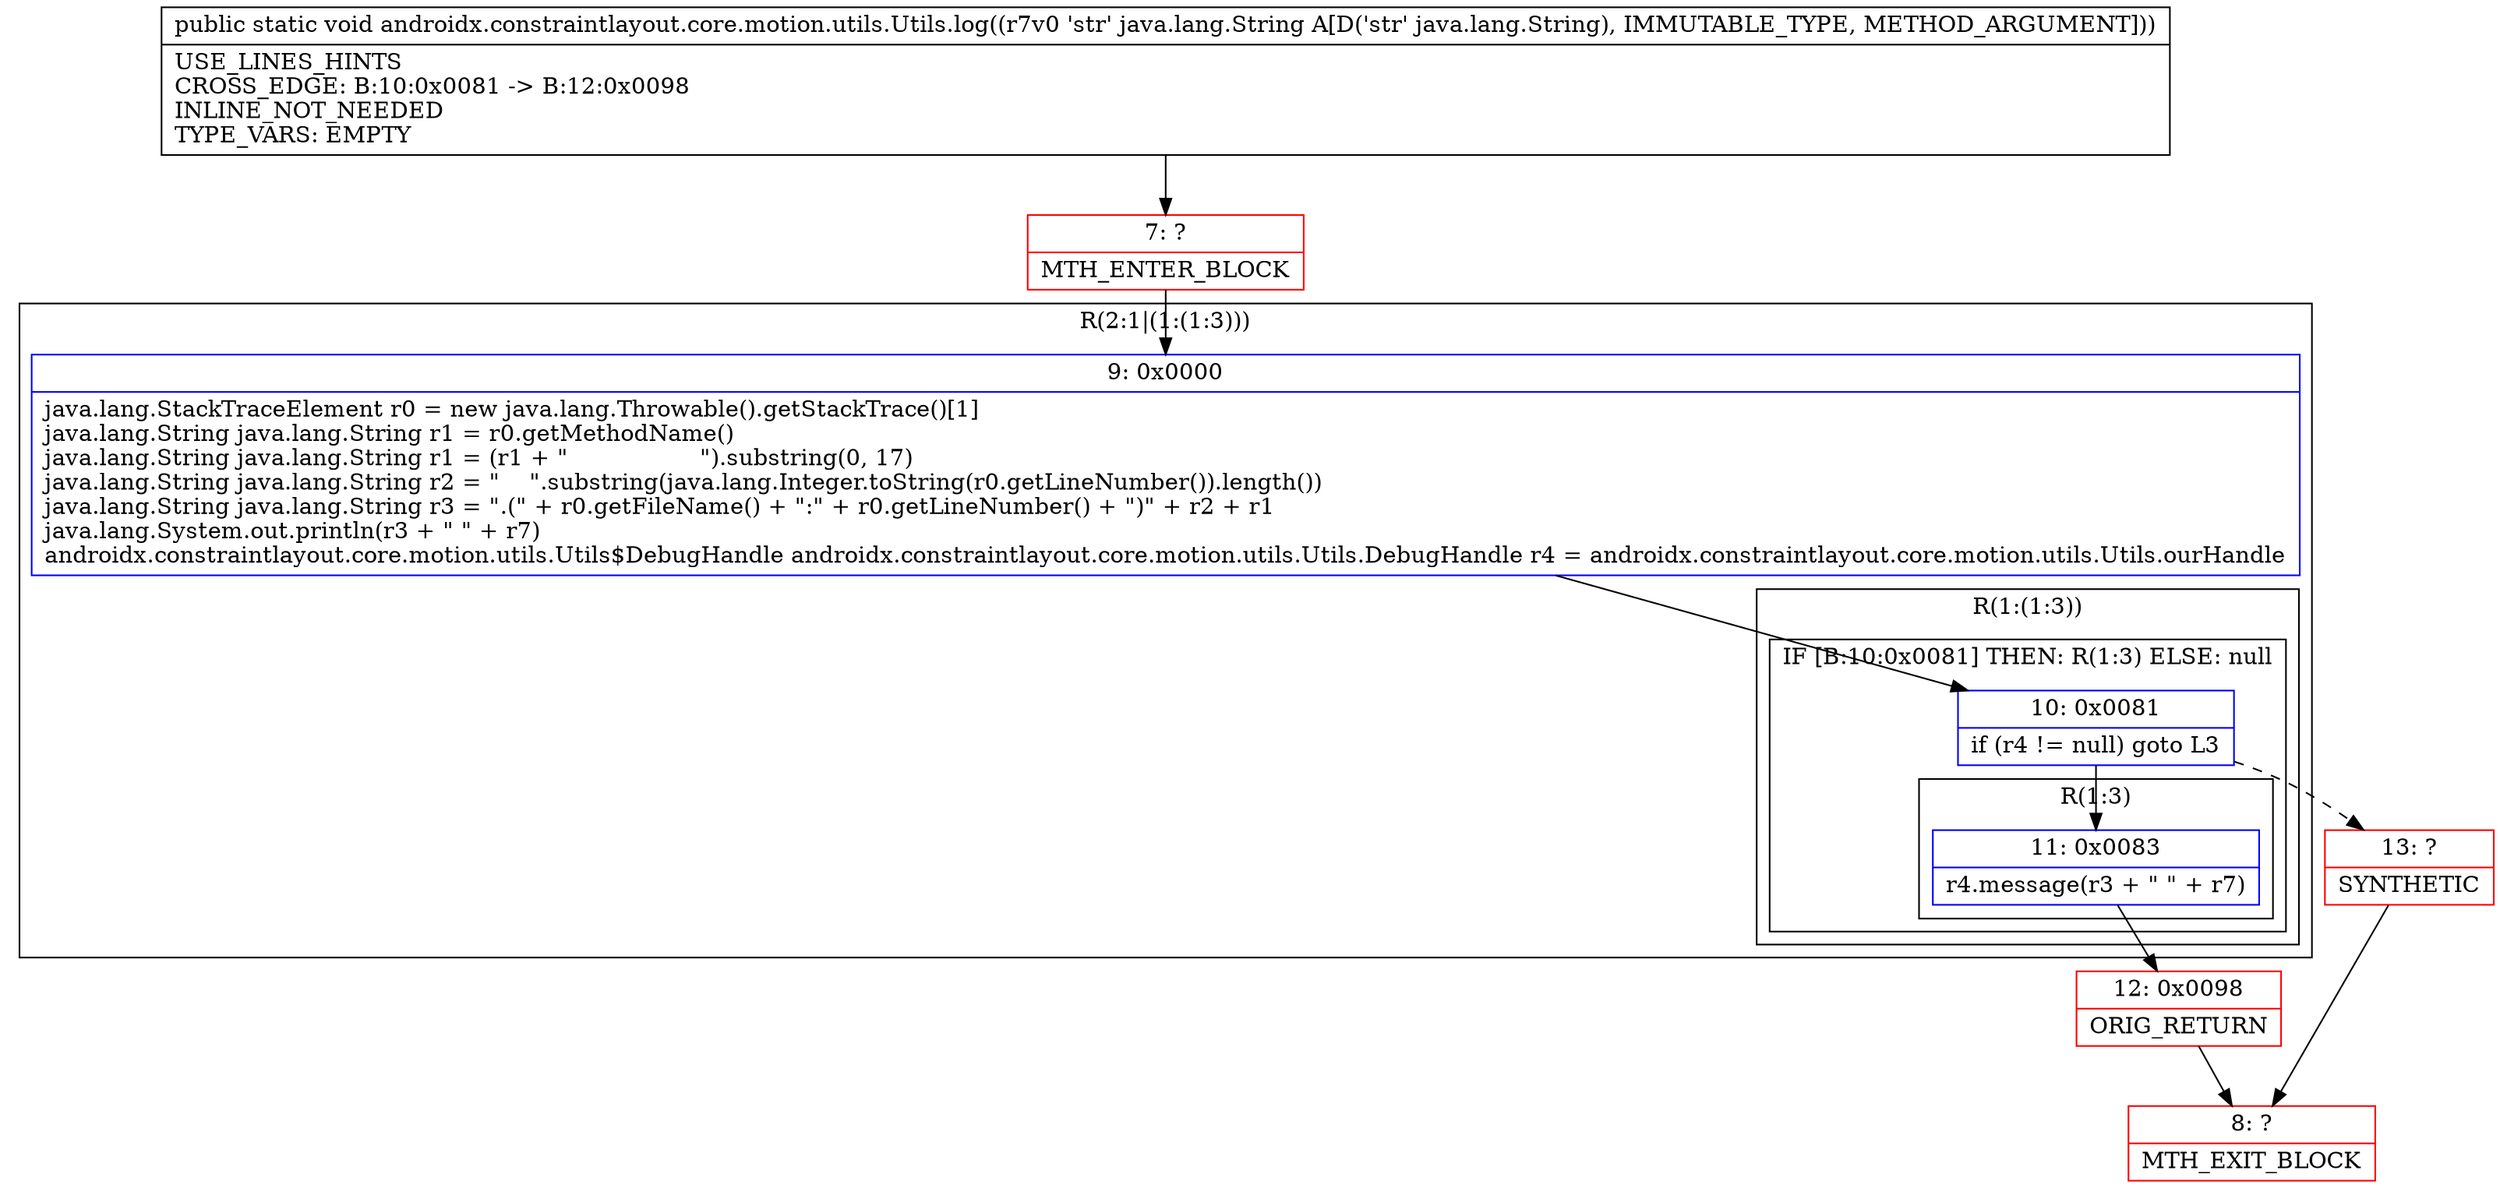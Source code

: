 digraph "CFG forandroidx.constraintlayout.core.motion.utils.Utils.log(Ljava\/lang\/String;)V" {
subgraph cluster_Region_773833222 {
label = "R(2:1|(1:(1:3)))";
node [shape=record,color=blue];
Node_9 [shape=record,label="{9\:\ 0x0000|java.lang.StackTraceElement r0 = new java.lang.Throwable().getStackTrace()[1]\ljava.lang.String java.lang.String r1 = r0.getMethodName()\ljava.lang.String java.lang.String r1 = (r1 + \"                  \").substring(0, 17)\ljava.lang.String java.lang.String r2 = \"    \".substring(java.lang.Integer.toString(r0.getLineNumber()).length())\ljava.lang.String java.lang.String r3 = \".(\" + r0.getFileName() + \":\" + r0.getLineNumber() + \")\" + r2 + r1\ljava.lang.System.out.println(r3 + \" \" + r7)\landroidx.constraintlayout.core.motion.utils.Utils$DebugHandle androidx.constraintlayout.core.motion.utils.Utils.DebugHandle r4 = androidx.constraintlayout.core.motion.utils.Utils.ourHandle\l}"];
subgraph cluster_Region_1488222333 {
label = "R(1:(1:3))";
node [shape=record,color=blue];
subgraph cluster_IfRegion_1873386 {
label = "IF [B:10:0x0081] THEN: R(1:3) ELSE: null";
node [shape=record,color=blue];
Node_10 [shape=record,label="{10\:\ 0x0081|if (r4 != null) goto L3\l}"];
subgraph cluster_Region_2028552133 {
label = "R(1:3)";
node [shape=record,color=blue];
Node_11 [shape=record,label="{11\:\ 0x0083|r4.message(r3 + \" \" + r7)\l}"];
}
}
}
}
Node_7 [shape=record,color=red,label="{7\:\ ?|MTH_ENTER_BLOCK\l}"];
Node_12 [shape=record,color=red,label="{12\:\ 0x0098|ORIG_RETURN\l}"];
Node_8 [shape=record,color=red,label="{8\:\ ?|MTH_EXIT_BLOCK\l}"];
Node_13 [shape=record,color=red,label="{13\:\ ?|SYNTHETIC\l}"];
MethodNode[shape=record,label="{public static void androidx.constraintlayout.core.motion.utils.Utils.log((r7v0 'str' java.lang.String A[D('str' java.lang.String), IMMUTABLE_TYPE, METHOD_ARGUMENT]))  | USE_LINES_HINTS\lCROSS_EDGE: B:10:0x0081 \-\> B:12:0x0098\lINLINE_NOT_NEEDED\lTYPE_VARS: EMPTY\l}"];
MethodNode -> Node_7;Node_9 -> Node_10;
Node_10 -> Node_11;
Node_10 -> Node_13[style=dashed];
Node_11 -> Node_12;
Node_7 -> Node_9;
Node_12 -> Node_8;
Node_13 -> Node_8;
}

